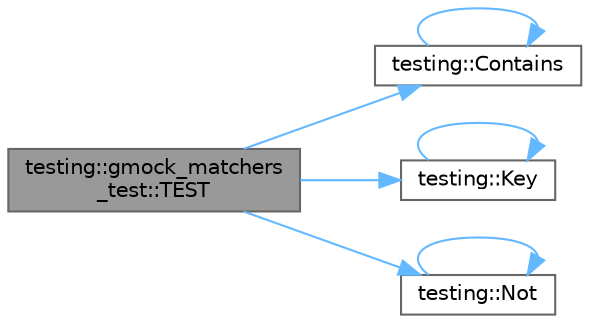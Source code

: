 digraph "testing::gmock_matchers_test::TEST"
{
 // LATEX_PDF_SIZE
  bgcolor="transparent";
  edge [fontname=Helvetica,fontsize=10,labelfontname=Helvetica,labelfontsize=10];
  node [fontname=Helvetica,fontsize=10,shape=box,height=0.2,width=0.4];
  rankdir="LR";
  Node1 [id="Node000001",label="testing::gmock_matchers\l_test::TEST",height=0.2,width=0.4,color="gray40", fillcolor="grey60", style="filled", fontcolor="black",tooltip=" "];
  Node1 -> Node2 [id="edge1_Node000001_Node000002",color="steelblue1",style="solid",tooltip=" "];
  Node2 [id="Node000002",label="testing::Contains",height=0.2,width=0.4,color="grey40", fillcolor="white", style="filled",URL="$namespacetesting.html#aa6efc8a7f10058581e5593101b628b01",tooltip=" "];
  Node2 -> Node2 [id="edge2_Node000002_Node000002",color="steelblue1",style="solid",tooltip=" "];
  Node1 -> Node3 [id="edge3_Node000001_Node000003",color="steelblue1",style="solid",tooltip=" "];
  Node3 [id="Node000003",label="testing::Key",height=0.2,width=0.4,color="grey40", fillcolor="white", style="filled",URL="$namespacetesting.html#a8f48cc347b4b3fa9a6f13aa41573e4af",tooltip=" "];
  Node3 -> Node3 [id="edge4_Node000003_Node000003",color="steelblue1",style="solid",tooltip=" "];
  Node1 -> Node4 [id="edge5_Node000001_Node000004",color="steelblue1",style="solid",tooltip=" "];
  Node4 [id="Node000004",label="testing::Not",height=0.2,width=0.4,color="grey40", fillcolor="white", style="filled",URL="$namespacetesting.html#a046b41c01176d2e6812aba3e62c7b50c",tooltip=" "];
  Node4 -> Node4 [id="edge6_Node000004_Node000004",color="steelblue1",style="solid",tooltip=" "];
}
